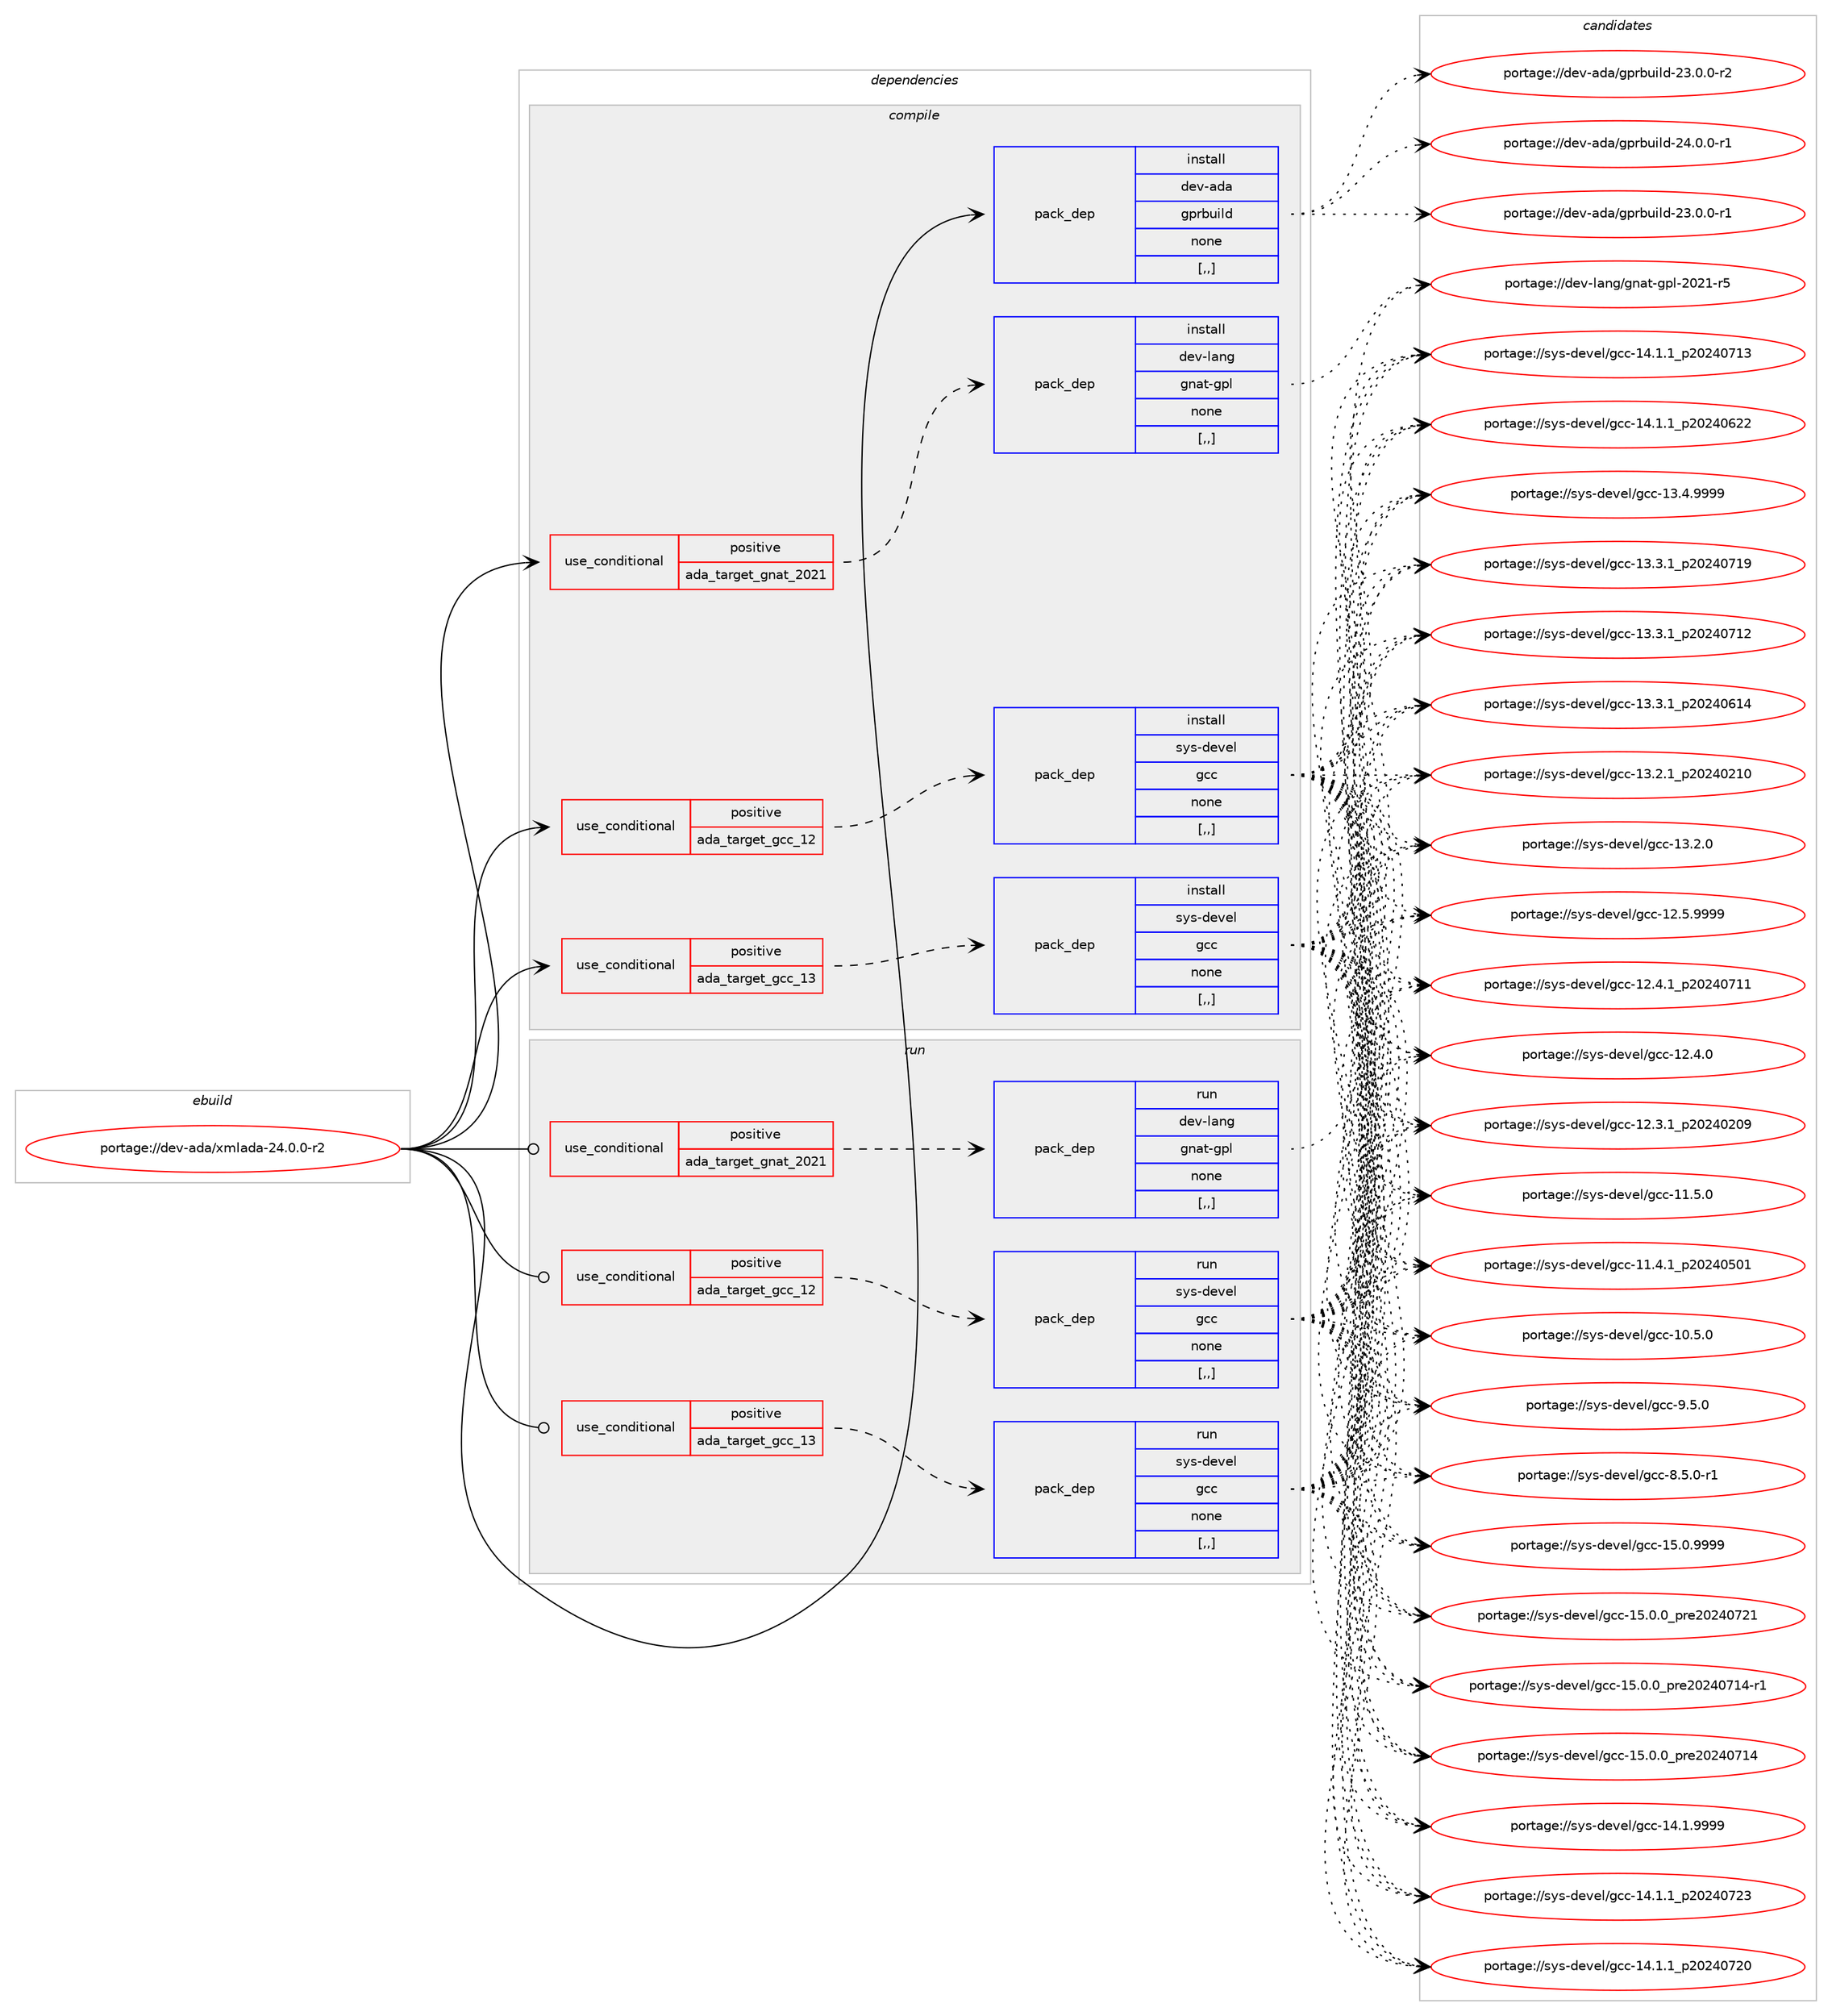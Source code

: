 digraph prolog {

# *************
# Graph options
# *************

newrank=true;
concentrate=true;
compound=true;
graph [rankdir=LR,fontname=Helvetica,fontsize=10,ranksep=1.5];#, ranksep=2.5, nodesep=0.2];
edge  [arrowhead=vee];
node  [fontname=Helvetica,fontsize=10];

# **********
# The ebuild
# **********

subgraph cluster_leftcol {
color=gray;
label=<<i>ebuild</i>>;
id [label="portage://dev-ada/xmlada-24.0.0-r2", color=red, width=4, href="../dev-ada/xmlada-24.0.0-r2.svg"];
}

# ****************
# The dependencies
# ****************

subgraph cluster_midcol {
color=gray;
label=<<i>dependencies</i>>;
subgraph cluster_compile {
fillcolor="#eeeeee";
style=filled;
label=<<i>compile</i>>;
subgraph cond16813 {
dependency64743 [label=<<TABLE BORDER="0" CELLBORDER="1" CELLSPACING="0" CELLPADDING="4"><TR><TD ROWSPAN="3" CELLPADDING="10">use_conditional</TD></TR><TR><TD>positive</TD></TR><TR><TD>ada_target_gcc_12</TD></TR></TABLE>>, shape=none, color=red];
subgraph pack47007 {
dependency64744 [label=<<TABLE BORDER="0" CELLBORDER="1" CELLSPACING="0" CELLPADDING="4" WIDTH="220"><TR><TD ROWSPAN="6" CELLPADDING="30">pack_dep</TD></TR><TR><TD WIDTH="110">install</TD></TR><TR><TD>sys-devel</TD></TR><TR><TD>gcc</TD></TR><TR><TD>none</TD></TR><TR><TD>[,,]</TD></TR></TABLE>>, shape=none, color=blue];
}
dependency64743:e -> dependency64744:w [weight=20,style="dashed",arrowhead="vee"];
}
id:e -> dependency64743:w [weight=20,style="solid",arrowhead="vee"];
subgraph cond16814 {
dependency64745 [label=<<TABLE BORDER="0" CELLBORDER="1" CELLSPACING="0" CELLPADDING="4"><TR><TD ROWSPAN="3" CELLPADDING="10">use_conditional</TD></TR><TR><TD>positive</TD></TR><TR><TD>ada_target_gcc_13</TD></TR></TABLE>>, shape=none, color=red];
subgraph pack47008 {
dependency64746 [label=<<TABLE BORDER="0" CELLBORDER="1" CELLSPACING="0" CELLPADDING="4" WIDTH="220"><TR><TD ROWSPAN="6" CELLPADDING="30">pack_dep</TD></TR><TR><TD WIDTH="110">install</TD></TR><TR><TD>sys-devel</TD></TR><TR><TD>gcc</TD></TR><TR><TD>none</TD></TR><TR><TD>[,,]</TD></TR></TABLE>>, shape=none, color=blue];
}
dependency64745:e -> dependency64746:w [weight=20,style="dashed",arrowhead="vee"];
}
id:e -> dependency64745:w [weight=20,style="solid",arrowhead="vee"];
subgraph cond16815 {
dependency64747 [label=<<TABLE BORDER="0" CELLBORDER="1" CELLSPACING="0" CELLPADDING="4"><TR><TD ROWSPAN="3" CELLPADDING="10">use_conditional</TD></TR><TR><TD>positive</TD></TR><TR><TD>ada_target_gnat_2021</TD></TR></TABLE>>, shape=none, color=red];
subgraph pack47009 {
dependency64748 [label=<<TABLE BORDER="0" CELLBORDER="1" CELLSPACING="0" CELLPADDING="4" WIDTH="220"><TR><TD ROWSPAN="6" CELLPADDING="30">pack_dep</TD></TR><TR><TD WIDTH="110">install</TD></TR><TR><TD>dev-lang</TD></TR><TR><TD>gnat-gpl</TD></TR><TR><TD>none</TD></TR><TR><TD>[,,]</TD></TR></TABLE>>, shape=none, color=blue];
}
dependency64747:e -> dependency64748:w [weight=20,style="dashed",arrowhead="vee"];
}
id:e -> dependency64747:w [weight=20,style="solid",arrowhead="vee"];
subgraph pack47010 {
dependency64749 [label=<<TABLE BORDER="0" CELLBORDER="1" CELLSPACING="0" CELLPADDING="4" WIDTH="220"><TR><TD ROWSPAN="6" CELLPADDING="30">pack_dep</TD></TR><TR><TD WIDTH="110">install</TD></TR><TR><TD>dev-ada</TD></TR><TR><TD>gprbuild</TD></TR><TR><TD>none</TD></TR><TR><TD>[,,]</TD></TR></TABLE>>, shape=none, color=blue];
}
id:e -> dependency64749:w [weight=20,style="solid",arrowhead="vee"];
}
subgraph cluster_compileandrun {
fillcolor="#eeeeee";
style=filled;
label=<<i>compile and run</i>>;
}
subgraph cluster_run {
fillcolor="#eeeeee";
style=filled;
label=<<i>run</i>>;
subgraph cond16816 {
dependency64750 [label=<<TABLE BORDER="0" CELLBORDER="1" CELLSPACING="0" CELLPADDING="4"><TR><TD ROWSPAN="3" CELLPADDING="10">use_conditional</TD></TR><TR><TD>positive</TD></TR><TR><TD>ada_target_gcc_12</TD></TR></TABLE>>, shape=none, color=red];
subgraph pack47011 {
dependency64751 [label=<<TABLE BORDER="0" CELLBORDER="1" CELLSPACING="0" CELLPADDING="4" WIDTH="220"><TR><TD ROWSPAN="6" CELLPADDING="30">pack_dep</TD></TR><TR><TD WIDTH="110">run</TD></TR><TR><TD>sys-devel</TD></TR><TR><TD>gcc</TD></TR><TR><TD>none</TD></TR><TR><TD>[,,]</TD></TR></TABLE>>, shape=none, color=blue];
}
dependency64750:e -> dependency64751:w [weight=20,style="dashed",arrowhead="vee"];
}
id:e -> dependency64750:w [weight=20,style="solid",arrowhead="odot"];
subgraph cond16817 {
dependency64752 [label=<<TABLE BORDER="0" CELLBORDER="1" CELLSPACING="0" CELLPADDING="4"><TR><TD ROWSPAN="3" CELLPADDING="10">use_conditional</TD></TR><TR><TD>positive</TD></TR><TR><TD>ada_target_gcc_13</TD></TR></TABLE>>, shape=none, color=red];
subgraph pack47012 {
dependency64753 [label=<<TABLE BORDER="0" CELLBORDER="1" CELLSPACING="0" CELLPADDING="4" WIDTH="220"><TR><TD ROWSPAN="6" CELLPADDING="30">pack_dep</TD></TR><TR><TD WIDTH="110">run</TD></TR><TR><TD>sys-devel</TD></TR><TR><TD>gcc</TD></TR><TR><TD>none</TD></TR><TR><TD>[,,]</TD></TR></TABLE>>, shape=none, color=blue];
}
dependency64752:e -> dependency64753:w [weight=20,style="dashed",arrowhead="vee"];
}
id:e -> dependency64752:w [weight=20,style="solid",arrowhead="odot"];
subgraph cond16818 {
dependency64754 [label=<<TABLE BORDER="0" CELLBORDER="1" CELLSPACING="0" CELLPADDING="4"><TR><TD ROWSPAN="3" CELLPADDING="10">use_conditional</TD></TR><TR><TD>positive</TD></TR><TR><TD>ada_target_gnat_2021</TD></TR></TABLE>>, shape=none, color=red];
subgraph pack47013 {
dependency64755 [label=<<TABLE BORDER="0" CELLBORDER="1" CELLSPACING="0" CELLPADDING="4" WIDTH="220"><TR><TD ROWSPAN="6" CELLPADDING="30">pack_dep</TD></TR><TR><TD WIDTH="110">run</TD></TR><TR><TD>dev-lang</TD></TR><TR><TD>gnat-gpl</TD></TR><TR><TD>none</TD></TR><TR><TD>[,,]</TD></TR></TABLE>>, shape=none, color=blue];
}
dependency64754:e -> dependency64755:w [weight=20,style="dashed",arrowhead="vee"];
}
id:e -> dependency64754:w [weight=20,style="solid",arrowhead="odot"];
}
}

# **************
# The candidates
# **************

subgraph cluster_choices {
rank=same;
color=gray;
label=<<i>candidates</i>>;

subgraph choice47007 {
color=black;
nodesep=1;
choice1151211154510010111810110847103999945495346484657575757 [label="portage://sys-devel/gcc-15.0.9999", color=red, width=4,href="../sys-devel/gcc-15.0.9999.svg"];
choice1151211154510010111810110847103999945495346484648951121141015048505248555049 [label="portage://sys-devel/gcc-15.0.0_pre20240721", color=red, width=4,href="../sys-devel/gcc-15.0.0_pre20240721.svg"];
choice11512111545100101118101108471039999454953464846489511211410150485052485549524511449 [label="portage://sys-devel/gcc-15.0.0_pre20240714-r1", color=red, width=4,href="../sys-devel/gcc-15.0.0_pre20240714-r1.svg"];
choice1151211154510010111810110847103999945495346484648951121141015048505248554952 [label="portage://sys-devel/gcc-15.0.0_pre20240714", color=red, width=4,href="../sys-devel/gcc-15.0.0_pre20240714.svg"];
choice1151211154510010111810110847103999945495246494657575757 [label="portage://sys-devel/gcc-14.1.9999", color=red, width=4,href="../sys-devel/gcc-14.1.9999.svg"];
choice1151211154510010111810110847103999945495246494649951125048505248555051 [label="portage://sys-devel/gcc-14.1.1_p20240723", color=red, width=4,href="../sys-devel/gcc-14.1.1_p20240723.svg"];
choice1151211154510010111810110847103999945495246494649951125048505248555048 [label="portage://sys-devel/gcc-14.1.1_p20240720", color=red, width=4,href="../sys-devel/gcc-14.1.1_p20240720.svg"];
choice1151211154510010111810110847103999945495246494649951125048505248554951 [label="portage://sys-devel/gcc-14.1.1_p20240713", color=red, width=4,href="../sys-devel/gcc-14.1.1_p20240713.svg"];
choice1151211154510010111810110847103999945495246494649951125048505248545050 [label="portage://sys-devel/gcc-14.1.1_p20240622", color=red, width=4,href="../sys-devel/gcc-14.1.1_p20240622.svg"];
choice1151211154510010111810110847103999945495146524657575757 [label="portage://sys-devel/gcc-13.4.9999", color=red, width=4,href="../sys-devel/gcc-13.4.9999.svg"];
choice1151211154510010111810110847103999945495146514649951125048505248554957 [label="portage://sys-devel/gcc-13.3.1_p20240719", color=red, width=4,href="../sys-devel/gcc-13.3.1_p20240719.svg"];
choice1151211154510010111810110847103999945495146514649951125048505248554950 [label="portage://sys-devel/gcc-13.3.1_p20240712", color=red, width=4,href="../sys-devel/gcc-13.3.1_p20240712.svg"];
choice1151211154510010111810110847103999945495146514649951125048505248544952 [label="portage://sys-devel/gcc-13.3.1_p20240614", color=red, width=4,href="../sys-devel/gcc-13.3.1_p20240614.svg"];
choice1151211154510010111810110847103999945495146504649951125048505248504948 [label="portage://sys-devel/gcc-13.2.1_p20240210", color=red, width=4,href="../sys-devel/gcc-13.2.1_p20240210.svg"];
choice1151211154510010111810110847103999945495146504648 [label="portage://sys-devel/gcc-13.2.0", color=red, width=4,href="../sys-devel/gcc-13.2.0.svg"];
choice1151211154510010111810110847103999945495046534657575757 [label="portage://sys-devel/gcc-12.5.9999", color=red, width=4,href="../sys-devel/gcc-12.5.9999.svg"];
choice1151211154510010111810110847103999945495046524649951125048505248554949 [label="portage://sys-devel/gcc-12.4.1_p20240711", color=red, width=4,href="../sys-devel/gcc-12.4.1_p20240711.svg"];
choice1151211154510010111810110847103999945495046524648 [label="portage://sys-devel/gcc-12.4.0", color=red, width=4,href="../sys-devel/gcc-12.4.0.svg"];
choice1151211154510010111810110847103999945495046514649951125048505248504857 [label="portage://sys-devel/gcc-12.3.1_p20240209", color=red, width=4,href="../sys-devel/gcc-12.3.1_p20240209.svg"];
choice1151211154510010111810110847103999945494946534648 [label="portage://sys-devel/gcc-11.5.0", color=red, width=4,href="../sys-devel/gcc-11.5.0.svg"];
choice1151211154510010111810110847103999945494946524649951125048505248534849 [label="portage://sys-devel/gcc-11.4.1_p20240501", color=red, width=4,href="../sys-devel/gcc-11.4.1_p20240501.svg"];
choice1151211154510010111810110847103999945494846534648 [label="portage://sys-devel/gcc-10.5.0", color=red, width=4,href="../sys-devel/gcc-10.5.0.svg"];
choice11512111545100101118101108471039999455746534648 [label="portage://sys-devel/gcc-9.5.0", color=red, width=4,href="../sys-devel/gcc-9.5.0.svg"];
choice115121115451001011181011084710399994556465346484511449 [label="portage://sys-devel/gcc-8.5.0-r1", color=red, width=4,href="../sys-devel/gcc-8.5.0-r1.svg"];
dependency64744:e -> choice1151211154510010111810110847103999945495346484657575757:w [style=dotted,weight="100"];
dependency64744:e -> choice1151211154510010111810110847103999945495346484648951121141015048505248555049:w [style=dotted,weight="100"];
dependency64744:e -> choice11512111545100101118101108471039999454953464846489511211410150485052485549524511449:w [style=dotted,weight="100"];
dependency64744:e -> choice1151211154510010111810110847103999945495346484648951121141015048505248554952:w [style=dotted,weight="100"];
dependency64744:e -> choice1151211154510010111810110847103999945495246494657575757:w [style=dotted,weight="100"];
dependency64744:e -> choice1151211154510010111810110847103999945495246494649951125048505248555051:w [style=dotted,weight="100"];
dependency64744:e -> choice1151211154510010111810110847103999945495246494649951125048505248555048:w [style=dotted,weight="100"];
dependency64744:e -> choice1151211154510010111810110847103999945495246494649951125048505248554951:w [style=dotted,weight="100"];
dependency64744:e -> choice1151211154510010111810110847103999945495246494649951125048505248545050:w [style=dotted,weight="100"];
dependency64744:e -> choice1151211154510010111810110847103999945495146524657575757:w [style=dotted,weight="100"];
dependency64744:e -> choice1151211154510010111810110847103999945495146514649951125048505248554957:w [style=dotted,weight="100"];
dependency64744:e -> choice1151211154510010111810110847103999945495146514649951125048505248554950:w [style=dotted,weight="100"];
dependency64744:e -> choice1151211154510010111810110847103999945495146514649951125048505248544952:w [style=dotted,weight="100"];
dependency64744:e -> choice1151211154510010111810110847103999945495146504649951125048505248504948:w [style=dotted,weight="100"];
dependency64744:e -> choice1151211154510010111810110847103999945495146504648:w [style=dotted,weight="100"];
dependency64744:e -> choice1151211154510010111810110847103999945495046534657575757:w [style=dotted,weight="100"];
dependency64744:e -> choice1151211154510010111810110847103999945495046524649951125048505248554949:w [style=dotted,weight="100"];
dependency64744:e -> choice1151211154510010111810110847103999945495046524648:w [style=dotted,weight="100"];
dependency64744:e -> choice1151211154510010111810110847103999945495046514649951125048505248504857:w [style=dotted,weight="100"];
dependency64744:e -> choice1151211154510010111810110847103999945494946534648:w [style=dotted,weight="100"];
dependency64744:e -> choice1151211154510010111810110847103999945494946524649951125048505248534849:w [style=dotted,weight="100"];
dependency64744:e -> choice1151211154510010111810110847103999945494846534648:w [style=dotted,weight="100"];
dependency64744:e -> choice11512111545100101118101108471039999455746534648:w [style=dotted,weight="100"];
dependency64744:e -> choice115121115451001011181011084710399994556465346484511449:w [style=dotted,weight="100"];
}
subgraph choice47008 {
color=black;
nodesep=1;
choice1151211154510010111810110847103999945495346484657575757 [label="portage://sys-devel/gcc-15.0.9999", color=red, width=4,href="../sys-devel/gcc-15.0.9999.svg"];
choice1151211154510010111810110847103999945495346484648951121141015048505248555049 [label="portage://sys-devel/gcc-15.0.0_pre20240721", color=red, width=4,href="../sys-devel/gcc-15.0.0_pre20240721.svg"];
choice11512111545100101118101108471039999454953464846489511211410150485052485549524511449 [label="portage://sys-devel/gcc-15.0.0_pre20240714-r1", color=red, width=4,href="../sys-devel/gcc-15.0.0_pre20240714-r1.svg"];
choice1151211154510010111810110847103999945495346484648951121141015048505248554952 [label="portage://sys-devel/gcc-15.0.0_pre20240714", color=red, width=4,href="../sys-devel/gcc-15.0.0_pre20240714.svg"];
choice1151211154510010111810110847103999945495246494657575757 [label="portage://sys-devel/gcc-14.1.9999", color=red, width=4,href="../sys-devel/gcc-14.1.9999.svg"];
choice1151211154510010111810110847103999945495246494649951125048505248555051 [label="portage://sys-devel/gcc-14.1.1_p20240723", color=red, width=4,href="../sys-devel/gcc-14.1.1_p20240723.svg"];
choice1151211154510010111810110847103999945495246494649951125048505248555048 [label="portage://sys-devel/gcc-14.1.1_p20240720", color=red, width=4,href="../sys-devel/gcc-14.1.1_p20240720.svg"];
choice1151211154510010111810110847103999945495246494649951125048505248554951 [label="portage://sys-devel/gcc-14.1.1_p20240713", color=red, width=4,href="../sys-devel/gcc-14.1.1_p20240713.svg"];
choice1151211154510010111810110847103999945495246494649951125048505248545050 [label="portage://sys-devel/gcc-14.1.1_p20240622", color=red, width=4,href="../sys-devel/gcc-14.1.1_p20240622.svg"];
choice1151211154510010111810110847103999945495146524657575757 [label="portage://sys-devel/gcc-13.4.9999", color=red, width=4,href="../sys-devel/gcc-13.4.9999.svg"];
choice1151211154510010111810110847103999945495146514649951125048505248554957 [label="portage://sys-devel/gcc-13.3.1_p20240719", color=red, width=4,href="../sys-devel/gcc-13.3.1_p20240719.svg"];
choice1151211154510010111810110847103999945495146514649951125048505248554950 [label="portage://sys-devel/gcc-13.3.1_p20240712", color=red, width=4,href="../sys-devel/gcc-13.3.1_p20240712.svg"];
choice1151211154510010111810110847103999945495146514649951125048505248544952 [label="portage://sys-devel/gcc-13.3.1_p20240614", color=red, width=4,href="../sys-devel/gcc-13.3.1_p20240614.svg"];
choice1151211154510010111810110847103999945495146504649951125048505248504948 [label="portage://sys-devel/gcc-13.2.1_p20240210", color=red, width=4,href="../sys-devel/gcc-13.2.1_p20240210.svg"];
choice1151211154510010111810110847103999945495146504648 [label="portage://sys-devel/gcc-13.2.0", color=red, width=4,href="../sys-devel/gcc-13.2.0.svg"];
choice1151211154510010111810110847103999945495046534657575757 [label="portage://sys-devel/gcc-12.5.9999", color=red, width=4,href="../sys-devel/gcc-12.5.9999.svg"];
choice1151211154510010111810110847103999945495046524649951125048505248554949 [label="portage://sys-devel/gcc-12.4.1_p20240711", color=red, width=4,href="../sys-devel/gcc-12.4.1_p20240711.svg"];
choice1151211154510010111810110847103999945495046524648 [label="portage://sys-devel/gcc-12.4.0", color=red, width=4,href="../sys-devel/gcc-12.4.0.svg"];
choice1151211154510010111810110847103999945495046514649951125048505248504857 [label="portage://sys-devel/gcc-12.3.1_p20240209", color=red, width=4,href="../sys-devel/gcc-12.3.1_p20240209.svg"];
choice1151211154510010111810110847103999945494946534648 [label="portage://sys-devel/gcc-11.5.0", color=red, width=4,href="../sys-devel/gcc-11.5.0.svg"];
choice1151211154510010111810110847103999945494946524649951125048505248534849 [label="portage://sys-devel/gcc-11.4.1_p20240501", color=red, width=4,href="../sys-devel/gcc-11.4.1_p20240501.svg"];
choice1151211154510010111810110847103999945494846534648 [label="portage://sys-devel/gcc-10.5.0", color=red, width=4,href="../sys-devel/gcc-10.5.0.svg"];
choice11512111545100101118101108471039999455746534648 [label="portage://sys-devel/gcc-9.5.0", color=red, width=4,href="../sys-devel/gcc-9.5.0.svg"];
choice115121115451001011181011084710399994556465346484511449 [label="portage://sys-devel/gcc-8.5.0-r1", color=red, width=4,href="../sys-devel/gcc-8.5.0-r1.svg"];
dependency64746:e -> choice1151211154510010111810110847103999945495346484657575757:w [style=dotted,weight="100"];
dependency64746:e -> choice1151211154510010111810110847103999945495346484648951121141015048505248555049:w [style=dotted,weight="100"];
dependency64746:e -> choice11512111545100101118101108471039999454953464846489511211410150485052485549524511449:w [style=dotted,weight="100"];
dependency64746:e -> choice1151211154510010111810110847103999945495346484648951121141015048505248554952:w [style=dotted,weight="100"];
dependency64746:e -> choice1151211154510010111810110847103999945495246494657575757:w [style=dotted,weight="100"];
dependency64746:e -> choice1151211154510010111810110847103999945495246494649951125048505248555051:w [style=dotted,weight="100"];
dependency64746:e -> choice1151211154510010111810110847103999945495246494649951125048505248555048:w [style=dotted,weight="100"];
dependency64746:e -> choice1151211154510010111810110847103999945495246494649951125048505248554951:w [style=dotted,weight="100"];
dependency64746:e -> choice1151211154510010111810110847103999945495246494649951125048505248545050:w [style=dotted,weight="100"];
dependency64746:e -> choice1151211154510010111810110847103999945495146524657575757:w [style=dotted,weight="100"];
dependency64746:e -> choice1151211154510010111810110847103999945495146514649951125048505248554957:w [style=dotted,weight="100"];
dependency64746:e -> choice1151211154510010111810110847103999945495146514649951125048505248554950:w [style=dotted,weight="100"];
dependency64746:e -> choice1151211154510010111810110847103999945495146514649951125048505248544952:w [style=dotted,weight="100"];
dependency64746:e -> choice1151211154510010111810110847103999945495146504649951125048505248504948:w [style=dotted,weight="100"];
dependency64746:e -> choice1151211154510010111810110847103999945495146504648:w [style=dotted,weight="100"];
dependency64746:e -> choice1151211154510010111810110847103999945495046534657575757:w [style=dotted,weight="100"];
dependency64746:e -> choice1151211154510010111810110847103999945495046524649951125048505248554949:w [style=dotted,weight="100"];
dependency64746:e -> choice1151211154510010111810110847103999945495046524648:w [style=dotted,weight="100"];
dependency64746:e -> choice1151211154510010111810110847103999945495046514649951125048505248504857:w [style=dotted,weight="100"];
dependency64746:e -> choice1151211154510010111810110847103999945494946534648:w [style=dotted,weight="100"];
dependency64746:e -> choice1151211154510010111810110847103999945494946524649951125048505248534849:w [style=dotted,weight="100"];
dependency64746:e -> choice1151211154510010111810110847103999945494846534648:w [style=dotted,weight="100"];
dependency64746:e -> choice11512111545100101118101108471039999455746534648:w [style=dotted,weight="100"];
dependency64746:e -> choice115121115451001011181011084710399994556465346484511449:w [style=dotted,weight="100"];
}
subgraph choice47009 {
color=black;
nodesep=1;
choice100101118451089711010347103110971164510311210845504850494511453 [label="portage://dev-lang/gnat-gpl-2021-r5", color=red, width=4,href="../dev-lang/gnat-gpl-2021-r5.svg"];
dependency64748:e -> choice100101118451089711010347103110971164510311210845504850494511453:w [style=dotted,weight="100"];
}
subgraph choice47010 {
color=black;
nodesep=1;
choice1001011184597100974710311211498117105108100455052464846484511449 [label="portage://dev-ada/gprbuild-24.0.0-r1", color=red, width=4,href="../dev-ada/gprbuild-24.0.0-r1.svg"];
choice1001011184597100974710311211498117105108100455051464846484511450 [label="portage://dev-ada/gprbuild-23.0.0-r2", color=red, width=4,href="../dev-ada/gprbuild-23.0.0-r2.svg"];
choice1001011184597100974710311211498117105108100455051464846484511449 [label="portage://dev-ada/gprbuild-23.0.0-r1", color=red, width=4,href="../dev-ada/gprbuild-23.0.0-r1.svg"];
dependency64749:e -> choice1001011184597100974710311211498117105108100455052464846484511449:w [style=dotted,weight="100"];
dependency64749:e -> choice1001011184597100974710311211498117105108100455051464846484511450:w [style=dotted,weight="100"];
dependency64749:e -> choice1001011184597100974710311211498117105108100455051464846484511449:w [style=dotted,weight="100"];
}
subgraph choice47011 {
color=black;
nodesep=1;
choice1151211154510010111810110847103999945495346484657575757 [label="portage://sys-devel/gcc-15.0.9999", color=red, width=4,href="../sys-devel/gcc-15.0.9999.svg"];
choice1151211154510010111810110847103999945495346484648951121141015048505248555049 [label="portage://sys-devel/gcc-15.0.0_pre20240721", color=red, width=4,href="../sys-devel/gcc-15.0.0_pre20240721.svg"];
choice11512111545100101118101108471039999454953464846489511211410150485052485549524511449 [label="portage://sys-devel/gcc-15.0.0_pre20240714-r1", color=red, width=4,href="../sys-devel/gcc-15.0.0_pre20240714-r1.svg"];
choice1151211154510010111810110847103999945495346484648951121141015048505248554952 [label="portage://sys-devel/gcc-15.0.0_pre20240714", color=red, width=4,href="../sys-devel/gcc-15.0.0_pre20240714.svg"];
choice1151211154510010111810110847103999945495246494657575757 [label="portage://sys-devel/gcc-14.1.9999", color=red, width=4,href="../sys-devel/gcc-14.1.9999.svg"];
choice1151211154510010111810110847103999945495246494649951125048505248555051 [label="portage://sys-devel/gcc-14.1.1_p20240723", color=red, width=4,href="../sys-devel/gcc-14.1.1_p20240723.svg"];
choice1151211154510010111810110847103999945495246494649951125048505248555048 [label="portage://sys-devel/gcc-14.1.1_p20240720", color=red, width=4,href="../sys-devel/gcc-14.1.1_p20240720.svg"];
choice1151211154510010111810110847103999945495246494649951125048505248554951 [label="portage://sys-devel/gcc-14.1.1_p20240713", color=red, width=4,href="../sys-devel/gcc-14.1.1_p20240713.svg"];
choice1151211154510010111810110847103999945495246494649951125048505248545050 [label="portage://sys-devel/gcc-14.1.1_p20240622", color=red, width=4,href="../sys-devel/gcc-14.1.1_p20240622.svg"];
choice1151211154510010111810110847103999945495146524657575757 [label="portage://sys-devel/gcc-13.4.9999", color=red, width=4,href="../sys-devel/gcc-13.4.9999.svg"];
choice1151211154510010111810110847103999945495146514649951125048505248554957 [label="portage://sys-devel/gcc-13.3.1_p20240719", color=red, width=4,href="../sys-devel/gcc-13.3.1_p20240719.svg"];
choice1151211154510010111810110847103999945495146514649951125048505248554950 [label="portage://sys-devel/gcc-13.3.1_p20240712", color=red, width=4,href="../sys-devel/gcc-13.3.1_p20240712.svg"];
choice1151211154510010111810110847103999945495146514649951125048505248544952 [label="portage://sys-devel/gcc-13.3.1_p20240614", color=red, width=4,href="../sys-devel/gcc-13.3.1_p20240614.svg"];
choice1151211154510010111810110847103999945495146504649951125048505248504948 [label="portage://sys-devel/gcc-13.2.1_p20240210", color=red, width=4,href="../sys-devel/gcc-13.2.1_p20240210.svg"];
choice1151211154510010111810110847103999945495146504648 [label="portage://sys-devel/gcc-13.2.0", color=red, width=4,href="../sys-devel/gcc-13.2.0.svg"];
choice1151211154510010111810110847103999945495046534657575757 [label="portage://sys-devel/gcc-12.5.9999", color=red, width=4,href="../sys-devel/gcc-12.5.9999.svg"];
choice1151211154510010111810110847103999945495046524649951125048505248554949 [label="portage://sys-devel/gcc-12.4.1_p20240711", color=red, width=4,href="../sys-devel/gcc-12.4.1_p20240711.svg"];
choice1151211154510010111810110847103999945495046524648 [label="portage://sys-devel/gcc-12.4.0", color=red, width=4,href="../sys-devel/gcc-12.4.0.svg"];
choice1151211154510010111810110847103999945495046514649951125048505248504857 [label="portage://sys-devel/gcc-12.3.1_p20240209", color=red, width=4,href="../sys-devel/gcc-12.3.1_p20240209.svg"];
choice1151211154510010111810110847103999945494946534648 [label="portage://sys-devel/gcc-11.5.0", color=red, width=4,href="../sys-devel/gcc-11.5.0.svg"];
choice1151211154510010111810110847103999945494946524649951125048505248534849 [label="portage://sys-devel/gcc-11.4.1_p20240501", color=red, width=4,href="../sys-devel/gcc-11.4.1_p20240501.svg"];
choice1151211154510010111810110847103999945494846534648 [label="portage://sys-devel/gcc-10.5.0", color=red, width=4,href="../sys-devel/gcc-10.5.0.svg"];
choice11512111545100101118101108471039999455746534648 [label="portage://sys-devel/gcc-9.5.0", color=red, width=4,href="../sys-devel/gcc-9.5.0.svg"];
choice115121115451001011181011084710399994556465346484511449 [label="portage://sys-devel/gcc-8.5.0-r1", color=red, width=4,href="../sys-devel/gcc-8.5.0-r1.svg"];
dependency64751:e -> choice1151211154510010111810110847103999945495346484657575757:w [style=dotted,weight="100"];
dependency64751:e -> choice1151211154510010111810110847103999945495346484648951121141015048505248555049:w [style=dotted,weight="100"];
dependency64751:e -> choice11512111545100101118101108471039999454953464846489511211410150485052485549524511449:w [style=dotted,weight="100"];
dependency64751:e -> choice1151211154510010111810110847103999945495346484648951121141015048505248554952:w [style=dotted,weight="100"];
dependency64751:e -> choice1151211154510010111810110847103999945495246494657575757:w [style=dotted,weight="100"];
dependency64751:e -> choice1151211154510010111810110847103999945495246494649951125048505248555051:w [style=dotted,weight="100"];
dependency64751:e -> choice1151211154510010111810110847103999945495246494649951125048505248555048:w [style=dotted,weight="100"];
dependency64751:e -> choice1151211154510010111810110847103999945495246494649951125048505248554951:w [style=dotted,weight="100"];
dependency64751:e -> choice1151211154510010111810110847103999945495246494649951125048505248545050:w [style=dotted,weight="100"];
dependency64751:e -> choice1151211154510010111810110847103999945495146524657575757:w [style=dotted,weight="100"];
dependency64751:e -> choice1151211154510010111810110847103999945495146514649951125048505248554957:w [style=dotted,weight="100"];
dependency64751:e -> choice1151211154510010111810110847103999945495146514649951125048505248554950:w [style=dotted,weight="100"];
dependency64751:e -> choice1151211154510010111810110847103999945495146514649951125048505248544952:w [style=dotted,weight="100"];
dependency64751:e -> choice1151211154510010111810110847103999945495146504649951125048505248504948:w [style=dotted,weight="100"];
dependency64751:e -> choice1151211154510010111810110847103999945495146504648:w [style=dotted,weight="100"];
dependency64751:e -> choice1151211154510010111810110847103999945495046534657575757:w [style=dotted,weight="100"];
dependency64751:e -> choice1151211154510010111810110847103999945495046524649951125048505248554949:w [style=dotted,weight="100"];
dependency64751:e -> choice1151211154510010111810110847103999945495046524648:w [style=dotted,weight="100"];
dependency64751:e -> choice1151211154510010111810110847103999945495046514649951125048505248504857:w [style=dotted,weight="100"];
dependency64751:e -> choice1151211154510010111810110847103999945494946534648:w [style=dotted,weight="100"];
dependency64751:e -> choice1151211154510010111810110847103999945494946524649951125048505248534849:w [style=dotted,weight="100"];
dependency64751:e -> choice1151211154510010111810110847103999945494846534648:w [style=dotted,weight="100"];
dependency64751:e -> choice11512111545100101118101108471039999455746534648:w [style=dotted,weight="100"];
dependency64751:e -> choice115121115451001011181011084710399994556465346484511449:w [style=dotted,weight="100"];
}
subgraph choice47012 {
color=black;
nodesep=1;
choice1151211154510010111810110847103999945495346484657575757 [label="portage://sys-devel/gcc-15.0.9999", color=red, width=4,href="../sys-devel/gcc-15.0.9999.svg"];
choice1151211154510010111810110847103999945495346484648951121141015048505248555049 [label="portage://sys-devel/gcc-15.0.0_pre20240721", color=red, width=4,href="../sys-devel/gcc-15.0.0_pre20240721.svg"];
choice11512111545100101118101108471039999454953464846489511211410150485052485549524511449 [label="portage://sys-devel/gcc-15.0.0_pre20240714-r1", color=red, width=4,href="../sys-devel/gcc-15.0.0_pre20240714-r1.svg"];
choice1151211154510010111810110847103999945495346484648951121141015048505248554952 [label="portage://sys-devel/gcc-15.0.0_pre20240714", color=red, width=4,href="../sys-devel/gcc-15.0.0_pre20240714.svg"];
choice1151211154510010111810110847103999945495246494657575757 [label="portage://sys-devel/gcc-14.1.9999", color=red, width=4,href="../sys-devel/gcc-14.1.9999.svg"];
choice1151211154510010111810110847103999945495246494649951125048505248555051 [label="portage://sys-devel/gcc-14.1.1_p20240723", color=red, width=4,href="../sys-devel/gcc-14.1.1_p20240723.svg"];
choice1151211154510010111810110847103999945495246494649951125048505248555048 [label="portage://sys-devel/gcc-14.1.1_p20240720", color=red, width=4,href="../sys-devel/gcc-14.1.1_p20240720.svg"];
choice1151211154510010111810110847103999945495246494649951125048505248554951 [label="portage://sys-devel/gcc-14.1.1_p20240713", color=red, width=4,href="../sys-devel/gcc-14.1.1_p20240713.svg"];
choice1151211154510010111810110847103999945495246494649951125048505248545050 [label="portage://sys-devel/gcc-14.1.1_p20240622", color=red, width=4,href="../sys-devel/gcc-14.1.1_p20240622.svg"];
choice1151211154510010111810110847103999945495146524657575757 [label="portage://sys-devel/gcc-13.4.9999", color=red, width=4,href="../sys-devel/gcc-13.4.9999.svg"];
choice1151211154510010111810110847103999945495146514649951125048505248554957 [label="portage://sys-devel/gcc-13.3.1_p20240719", color=red, width=4,href="../sys-devel/gcc-13.3.1_p20240719.svg"];
choice1151211154510010111810110847103999945495146514649951125048505248554950 [label="portage://sys-devel/gcc-13.3.1_p20240712", color=red, width=4,href="../sys-devel/gcc-13.3.1_p20240712.svg"];
choice1151211154510010111810110847103999945495146514649951125048505248544952 [label="portage://sys-devel/gcc-13.3.1_p20240614", color=red, width=4,href="../sys-devel/gcc-13.3.1_p20240614.svg"];
choice1151211154510010111810110847103999945495146504649951125048505248504948 [label="portage://sys-devel/gcc-13.2.1_p20240210", color=red, width=4,href="../sys-devel/gcc-13.2.1_p20240210.svg"];
choice1151211154510010111810110847103999945495146504648 [label="portage://sys-devel/gcc-13.2.0", color=red, width=4,href="../sys-devel/gcc-13.2.0.svg"];
choice1151211154510010111810110847103999945495046534657575757 [label="portage://sys-devel/gcc-12.5.9999", color=red, width=4,href="../sys-devel/gcc-12.5.9999.svg"];
choice1151211154510010111810110847103999945495046524649951125048505248554949 [label="portage://sys-devel/gcc-12.4.1_p20240711", color=red, width=4,href="../sys-devel/gcc-12.4.1_p20240711.svg"];
choice1151211154510010111810110847103999945495046524648 [label="portage://sys-devel/gcc-12.4.0", color=red, width=4,href="../sys-devel/gcc-12.4.0.svg"];
choice1151211154510010111810110847103999945495046514649951125048505248504857 [label="portage://sys-devel/gcc-12.3.1_p20240209", color=red, width=4,href="../sys-devel/gcc-12.3.1_p20240209.svg"];
choice1151211154510010111810110847103999945494946534648 [label="portage://sys-devel/gcc-11.5.0", color=red, width=4,href="../sys-devel/gcc-11.5.0.svg"];
choice1151211154510010111810110847103999945494946524649951125048505248534849 [label="portage://sys-devel/gcc-11.4.1_p20240501", color=red, width=4,href="../sys-devel/gcc-11.4.1_p20240501.svg"];
choice1151211154510010111810110847103999945494846534648 [label="portage://sys-devel/gcc-10.5.0", color=red, width=4,href="../sys-devel/gcc-10.5.0.svg"];
choice11512111545100101118101108471039999455746534648 [label="portage://sys-devel/gcc-9.5.0", color=red, width=4,href="../sys-devel/gcc-9.5.0.svg"];
choice115121115451001011181011084710399994556465346484511449 [label="portage://sys-devel/gcc-8.5.0-r1", color=red, width=4,href="../sys-devel/gcc-8.5.0-r1.svg"];
dependency64753:e -> choice1151211154510010111810110847103999945495346484657575757:w [style=dotted,weight="100"];
dependency64753:e -> choice1151211154510010111810110847103999945495346484648951121141015048505248555049:w [style=dotted,weight="100"];
dependency64753:e -> choice11512111545100101118101108471039999454953464846489511211410150485052485549524511449:w [style=dotted,weight="100"];
dependency64753:e -> choice1151211154510010111810110847103999945495346484648951121141015048505248554952:w [style=dotted,weight="100"];
dependency64753:e -> choice1151211154510010111810110847103999945495246494657575757:w [style=dotted,weight="100"];
dependency64753:e -> choice1151211154510010111810110847103999945495246494649951125048505248555051:w [style=dotted,weight="100"];
dependency64753:e -> choice1151211154510010111810110847103999945495246494649951125048505248555048:w [style=dotted,weight="100"];
dependency64753:e -> choice1151211154510010111810110847103999945495246494649951125048505248554951:w [style=dotted,weight="100"];
dependency64753:e -> choice1151211154510010111810110847103999945495246494649951125048505248545050:w [style=dotted,weight="100"];
dependency64753:e -> choice1151211154510010111810110847103999945495146524657575757:w [style=dotted,weight="100"];
dependency64753:e -> choice1151211154510010111810110847103999945495146514649951125048505248554957:w [style=dotted,weight="100"];
dependency64753:e -> choice1151211154510010111810110847103999945495146514649951125048505248554950:w [style=dotted,weight="100"];
dependency64753:e -> choice1151211154510010111810110847103999945495146514649951125048505248544952:w [style=dotted,weight="100"];
dependency64753:e -> choice1151211154510010111810110847103999945495146504649951125048505248504948:w [style=dotted,weight="100"];
dependency64753:e -> choice1151211154510010111810110847103999945495146504648:w [style=dotted,weight="100"];
dependency64753:e -> choice1151211154510010111810110847103999945495046534657575757:w [style=dotted,weight="100"];
dependency64753:e -> choice1151211154510010111810110847103999945495046524649951125048505248554949:w [style=dotted,weight="100"];
dependency64753:e -> choice1151211154510010111810110847103999945495046524648:w [style=dotted,weight="100"];
dependency64753:e -> choice1151211154510010111810110847103999945495046514649951125048505248504857:w [style=dotted,weight="100"];
dependency64753:e -> choice1151211154510010111810110847103999945494946534648:w [style=dotted,weight="100"];
dependency64753:e -> choice1151211154510010111810110847103999945494946524649951125048505248534849:w [style=dotted,weight="100"];
dependency64753:e -> choice1151211154510010111810110847103999945494846534648:w [style=dotted,weight="100"];
dependency64753:e -> choice11512111545100101118101108471039999455746534648:w [style=dotted,weight="100"];
dependency64753:e -> choice115121115451001011181011084710399994556465346484511449:w [style=dotted,weight="100"];
}
subgraph choice47013 {
color=black;
nodesep=1;
choice100101118451089711010347103110971164510311210845504850494511453 [label="portage://dev-lang/gnat-gpl-2021-r5", color=red, width=4,href="../dev-lang/gnat-gpl-2021-r5.svg"];
dependency64755:e -> choice100101118451089711010347103110971164510311210845504850494511453:w [style=dotted,weight="100"];
}
}

}
